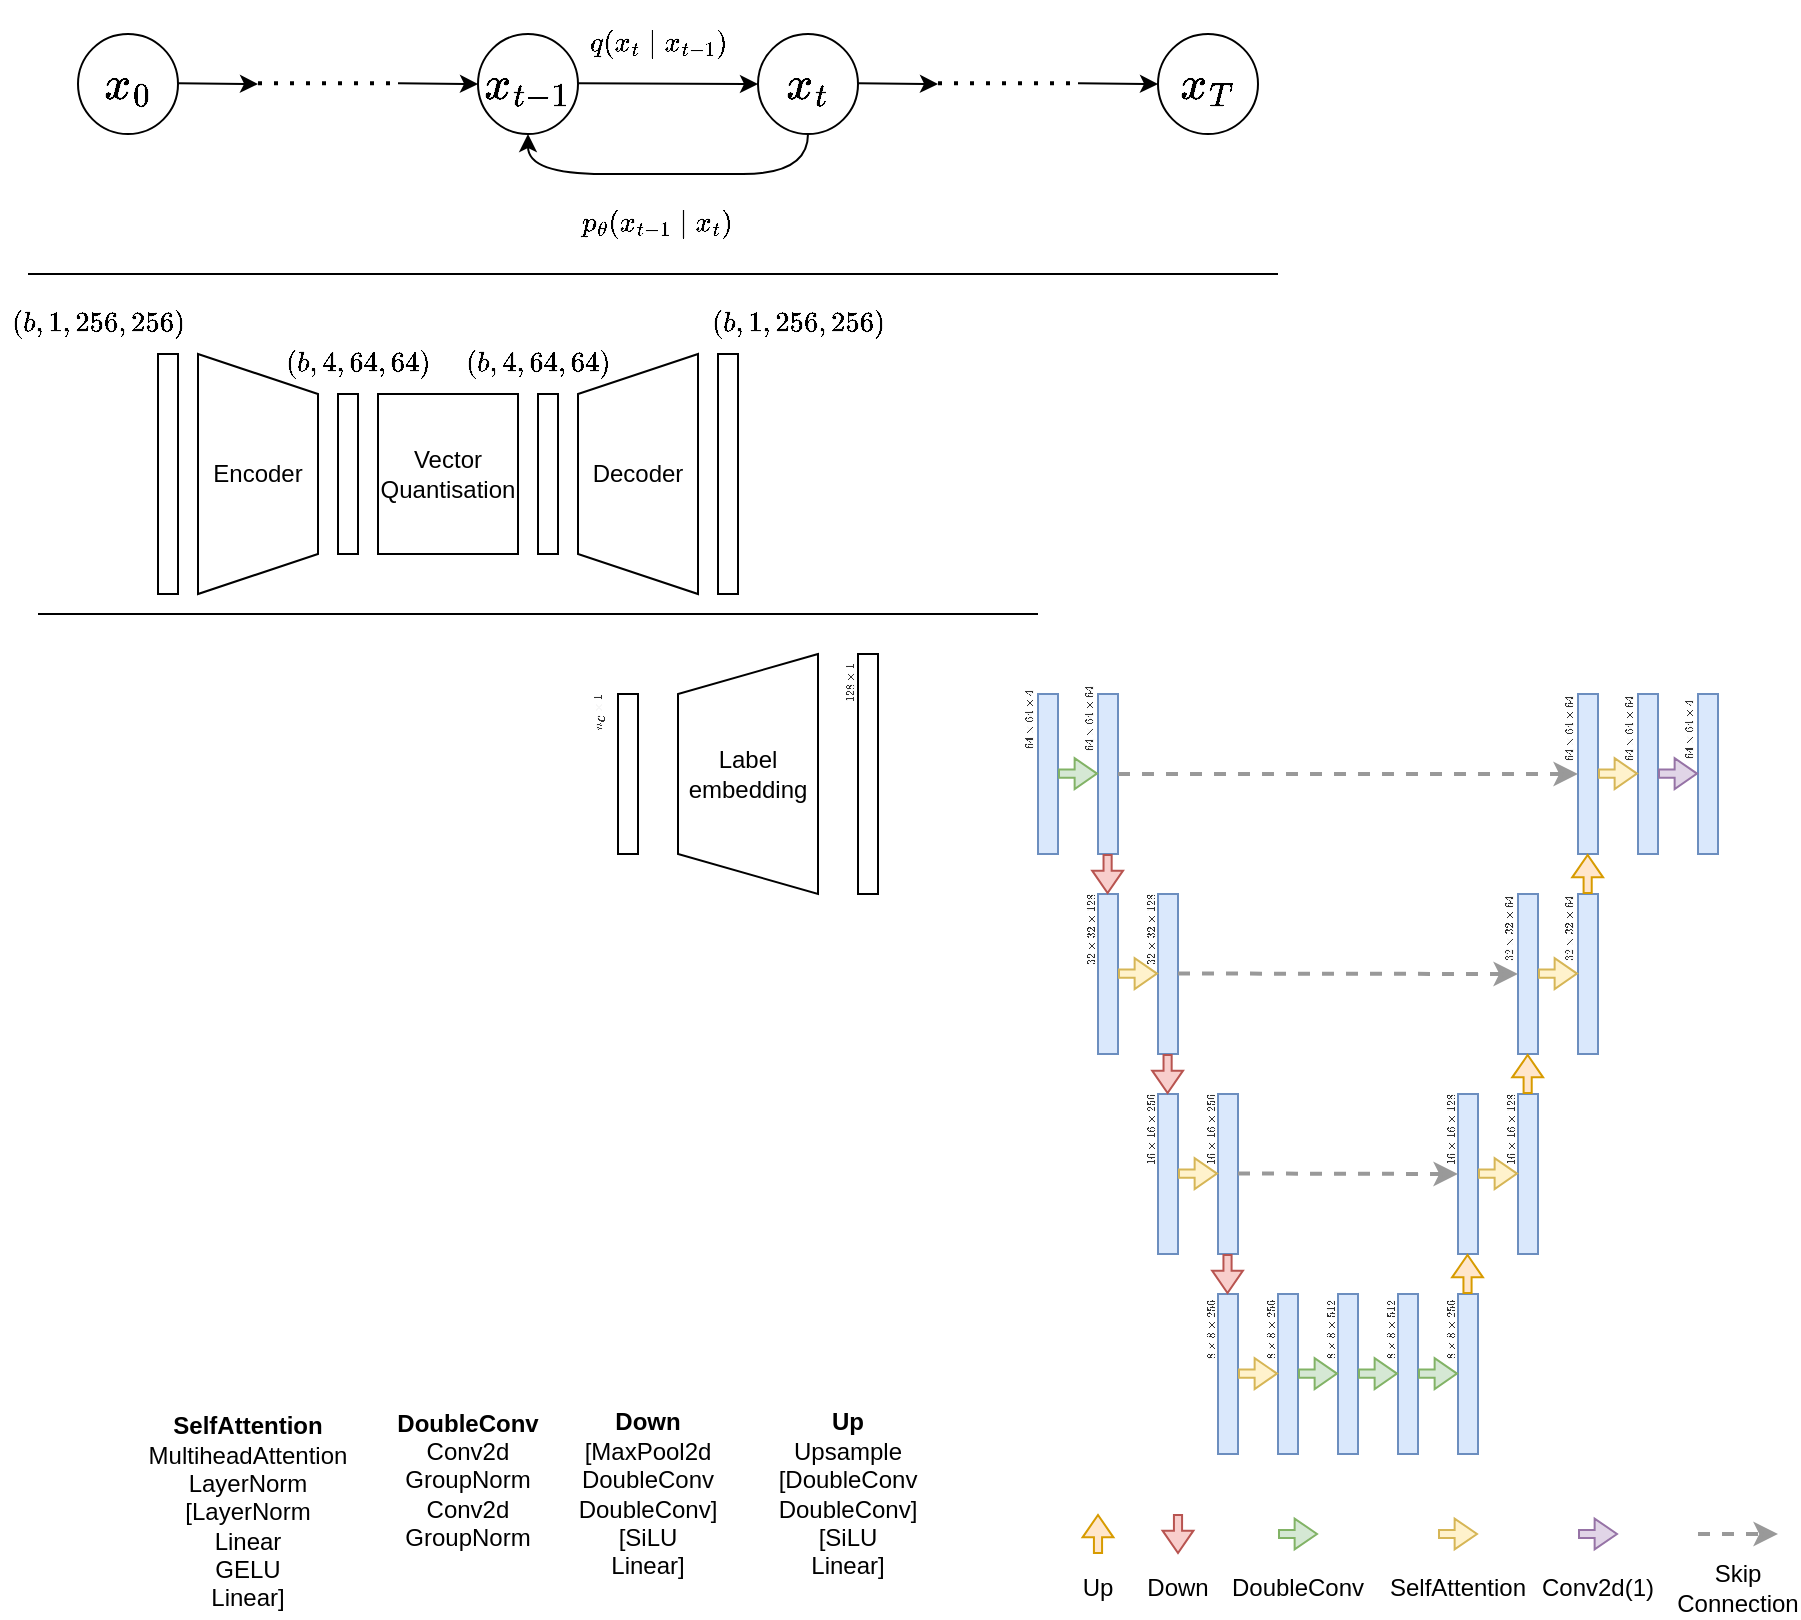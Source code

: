 <mxfile version="24.7.12">
  <diagram name="Page-1" id="cI8d7p_5XgW21QERW94D">
    <mxGraphModel dx="407" dy="211" grid="1" gridSize="10" guides="1" tooltips="1" connect="1" arrows="1" fold="1" page="1" pageScale="1" pageWidth="1169" pageHeight="1654" math="1" shadow="0">
      <root>
        <mxCell id="0" />
        <mxCell id="1" parent="0" />
        <mxCell id="v-ShWHaZnhyQrc3aQkjm-1" value="$$x_0$$" style="ellipse;whiteSpace=wrap;html=1;aspect=fixed;fontSize=20;" parent="1" vertex="1">
          <mxGeometry x="40" y="70" width="50" height="50" as="geometry" />
        </mxCell>
        <mxCell id="tr2L6LvXzopLyFMbQWRh-1" value="$$x_T$$" style="ellipse;whiteSpace=wrap;html=1;aspect=fixed;fontSize=20;" vertex="1" parent="1">
          <mxGeometry x="580" y="70" width="50" height="50" as="geometry" />
        </mxCell>
        <mxCell id="tr2L6LvXzopLyFMbQWRh-2" value="$$x_t$$" style="ellipse;whiteSpace=wrap;html=1;aspect=fixed;fontSize=20;" vertex="1" parent="1">
          <mxGeometry x="380" y="70" width="50" height="50" as="geometry" />
        </mxCell>
        <mxCell id="tr2L6LvXzopLyFMbQWRh-3" value="$$x_{t-1}$$" style="ellipse;whiteSpace=wrap;html=1;aspect=fixed;fontSize=20;" vertex="1" parent="1">
          <mxGeometry x="240" y="70" width="50" height="50" as="geometry" />
        </mxCell>
        <mxCell id="tr2L6LvXzopLyFMbQWRh-4" value="$$q(x_t \mid x_{t-1})$$" style="text;html=1;align=center;verticalAlign=middle;whiteSpace=wrap;rounded=0;" vertex="1" parent="1">
          <mxGeometry x="300" y="60" width="60" height="30" as="geometry" />
        </mxCell>
        <mxCell id="tr2L6LvXzopLyFMbQWRh-5" value="$$p_\theta(x_{t-1} \mid x_t)$$" style="text;html=1;align=center;verticalAlign=middle;whiteSpace=wrap;rounded=0;" vertex="1" parent="1">
          <mxGeometry x="300" y="150" width="60" height="30" as="geometry" />
        </mxCell>
        <mxCell id="tr2L6LvXzopLyFMbQWRh-6" value="" style="endArrow=classic;html=1;rounded=0;entryX=0;entryY=0.5;entryDx=0;entryDy=0;" edge="1" parent="1" target="tr2L6LvXzopLyFMbQWRh-2">
          <mxGeometry width="50" height="50" relative="1" as="geometry">
            <mxPoint x="290" y="94.68" as="sourcePoint" />
            <mxPoint x="340" y="94.68" as="targetPoint" />
          </mxGeometry>
        </mxCell>
        <mxCell id="tr2L6LvXzopLyFMbQWRh-7" value="" style="endArrow=classic;html=1;rounded=0;" edge="1" parent="1">
          <mxGeometry width="50" height="50" relative="1" as="geometry">
            <mxPoint x="90" y="94.68" as="sourcePoint" />
            <mxPoint x="130" y="95" as="targetPoint" />
          </mxGeometry>
        </mxCell>
        <mxCell id="tr2L6LvXzopLyFMbQWRh-8" value="" style="endArrow=classic;html=1;rounded=0;" edge="1" parent="1">
          <mxGeometry width="50" height="50" relative="1" as="geometry">
            <mxPoint x="200" y="94.68" as="sourcePoint" />
            <mxPoint x="240" y="95" as="targetPoint" />
          </mxGeometry>
        </mxCell>
        <mxCell id="tr2L6LvXzopLyFMbQWRh-9" value="" style="endArrow=classic;html=1;rounded=0;" edge="1" parent="1">
          <mxGeometry width="50" height="50" relative="1" as="geometry">
            <mxPoint x="430" y="94.68" as="sourcePoint" />
            <mxPoint x="470" y="95" as="targetPoint" />
          </mxGeometry>
        </mxCell>
        <mxCell id="tr2L6LvXzopLyFMbQWRh-10" value="" style="endArrow=classic;html=1;rounded=0;" edge="1" parent="1">
          <mxGeometry width="50" height="50" relative="1" as="geometry">
            <mxPoint x="540" y="94.68" as="sourcePoint" />
            <mxPoint x="580" y="95" as="targetPoint" />
          </mxGeometry>
        </mxCell>
        <mxCell id="tr2L6LvXzopLyFMbQWRh-11" value="" style="endArrow=none;dashed=1;html=1;dashPattern=1 3;strokeWidth=2;rounded=0;" edge="1" parent="1">
          <mxGeometry width="50" height="50" relative="1" as="geometry">
            <mxPoint x="130" y="94.68" as="sourcePoint" />
            <mxPoint x="200" y="94.68" as="targetPoint" />
          </mxGeometry>
        </mxCell>
        <mxCell id="tr2L6LvXzopLyFMbQWRh-12" value="" style="endArrow=none;dashed=1;html=1;dashPattern=1 3;strokeWidth=2;rounded=0;" edge="1" parent="1">
          <mxGeometry width="50" height="50" relative="1" as="geometry">
            <mxPoint x="470" y="94.68" as="sourcePoint" />
            <mxPoint x="540" y="94.68" as="targetPoint" />
          </mxGeometry>
        </mxCell>
        <mxCell id="tr2L6LvXzopLyFMbQWRh-14" value="" style="curved=1;endArrow=classic;html=1;rounded=0;entryX=0.5;entryY=1;entryDx=0;entryDy=0;exitX=0.5;exitY=1;exitDx=0;exitDy=0;" edge="1" parent="1" source="tr2L6LvXzopLyFMbQWRh-2" target="tr2L6LvXzopLyFMbQWRh-3">
          <mxGeometry width="50" height="50" relative="1" as="geometry">
            <mxPoint x="400" y="130" as="sourcePoint" />
            <mxPoint x="360" y="130" as="targetPoint" />
            <Array as="points">
              <mxPoint x="405" y="140" />
              <mxPoint x="340" y="140" />
              <mxPoint x="265" y="140" />
            </Array>
          </mxGeometry>
        </mxCell>
        <mxCell id="tr2L6LvXzopLyFMbQWRh-15" value="" style="shape=trapezoid;perimeter=trapezoidPerimeter;whiteSpace=wrap;html=1;fixedSize=1;rotation=90;" vertex="1" parent="1">
          <mxGeometry x="70" y="260" width="120" height="60" as="geometry" />
        </mxCell>
        <mxCell id="tr2L6LvXzopLyFMbQWRh-16" value="Vector&lt;br&gt;Quantisation" style="rounded=0;whiteSpace=wrap;html=1;" vertex="1" parent="1">
          <mxGeometry x="190" y="250" width="70" height="80" as="geometry" />
        </mxCell>
        <mxCell id="tr2L6LvXzopLyFMbQWRh-17" value="" style="rounded=0;whiteSpace=wrap;html=1;" vertex="1" parent="1">
          <mxGeometry x="80" y="230" width="10" height="120" as="geometry" />
        </mxCell>
        <mxCell id="tr2L6LvXzopLyFMbQWRh-18" value="" style="rounded=0;whiteSpace=wrap;html=1;" vertex="1" parent="1">
          <mxGeometry x="360" y="230" width="10" height="120" as="geometry" />
        </mxCell>
        <mxCell id="tr2L6LvXzopLyFMbQWRh-19" value="" style="shape=trapezoid;perimeter=trapezoidPerimeter;whiteSpace=wrap;html=1;fixedSize=1;rotation=90;flipH=0;flipV=1;" vertex="1" parent="1">
          <mxGeometry x="260" y="260" width="120" height="60" as="geometry" />
        </mxCell>
        <mxCell id="tr2L6LvXzopLyFMbQWRh-20" value="" style="rounded=0;whiteSpace=wrap;html=1;" vertex="1" parent="1">
          <mxGeometry x="270" y="250" width="10" height="80" as="geometry" />
        </mxCell>
        <mxCell id="tr2L6LvXzopLyFMbQWRh-21" value="" style="rounded=0;whiteSpace=wrap;html=1;" vertex="1" parent="1">
          <mxGeometry x="170" y="250" width="10" height="80" as="geometry" />
        </mxCell>
        <mxCell id="tr2L6LvXzopLyFMbQWRh-23" value="Encoder" style="text;html=1;align=center;verticalAlign=middle;whiteSpace=wrap;rounded=0;" vertex="1" parent="1">
          <mxGeometry x="100" y="275" width="60" height="30" as="geometry" />
        </mxCell>
        <mxCell id="tr2L6LvXzopLyFMbQWRh-24" value="Decoder" style="text;html=1;align=center;verticalAlign=middle;whiteSpace=wrap;rounded=0;" vertex="1" parent="1">
          <mxGeometry x="290" y="275" width="60" height="30" as="geometry" />
        </mxCell>
        <mxCell id="tr2L6LvXzopLyFMbQWRh-25" value="$$(b,1,256,256)$$" style="text;html=1;align=center;verticalAlign=middle;whiteSpace=wrap;rounded=0;" vertex="1" parent="1">
          <mxGeometry x="20" y="200" width="60" height="30" as="geometry" />
        </mxCell>
        <mxCell id="tr2L6LvXzopLyFMbQWRh-26" value="$$(b,4,64,64)$$" style="text;html=1;align=center;verticalAlign=middle;whiteSpace=wrap;rounded=0;" vertex="1" parent="1">
          <mxGeometry x="150" y="220" width="60" height="30" as="geometry" />
        </mxCell>
        <mxCell id="tr2L6LvXzopLyFMbQWRh-27" value="$$(b,4,64,64)$$" style="text;html=1;align=center;verticalAlign=middle;whiteSpace=wrap;rounded=0;" vertex="1" parent="1">
          <mxGeometry x="240" y="220" width="60" height="30" as="geometry" />
        </mxCell>
        <mxCell id="tr2L6LvXzopLyFMbQWRh-28" value="$$(b,1,256,256)$$" style="text;html=1;align=center;verticalAlign=middle;whiteSpace=wrap;rounded=0;" vertex="1" parent="1">
          <mxGeometry x="370" y="200" width="60" height="30" as="geometry" />
        </mxCell>
        <mxCell id="tr2L6LvXzopLyFMbQWRh-33" value="Up" style="text;html=1;align=center;verticalAlign=middle;whiteSpace=wrap;rounded=0;" vertex="1" parent="1">
          <mxGeometry x="520" y="832" width="60" height="30" as="geometry" />
        </mxCell>
        <mxCell id="tr2L6LvXzopLyFMbQWRh-34" value="SelfAttention" style="text;html=1;align=center;verticalAlign=middle;whiteSpace=wrap;rounded=0;" vertex="1" parent="1">
          <mxGeometry x="700" y="832" width="60" height="30" as="geometry" />
        </mxCell>
        <mxCell id="tr2L6LvXzopLyFMbQWRh-35" value="DoubleConv" style="text;html=1;align=center;verticalAlign=middle;whiteSpace=wrap;rounded=0;" vertex="1" parent="1">
          <mxGeometry x="620" y="832" width="60" height="30" as="geometry" />
        </mxCell>
        <mxCell id="tr2L6LvXzopLyFMbQWRh-36" value="Down" style="text;html=1;align=center;verticalAlign=middle;whiteSpace=wrap;rounded=0;" vertex="1" parent="1">
          <mxGeometry x="560" y="832" width="60" height="30" as="geometry" />
        </mxCell>
        <mxCell id="tr2L6LvXzopLyFMbQWRh-37" value="Conv2d(1)" style="text;html=1;align=center;verticalAlign=middle;whiteSpace=wrap;rounded=0;" vertex="1" parent="1">
          <mxGeometry x="770" y="832" width="60" height="30" as="geometry" />
        </mxCell>
        <mxCell id="tr2L6LvXzopLyFMbQWRh-39" value="" style="shape=flexArrow;endArrow=classic;html=1;rounded=0;width=4.074;endSize=3.393;endWidth=10.343;fillColor=#ffe6cc;strokeColor=#d79b00;" edge="1" parent="1">
          <mxGeometry width="50" height="50" relative="1" as="geometry">
            <mxPoint x="550" y="830" as="sourcePoint" />
            <mxPoint x="550" y="810" as="targetPoint" />
          </mxGeometry>
        </mxCell>
        <mxCell id="tr2L6LvXzopLyFMbQWRh-40" value="" style="rounded=0;whiteSpace=wrap;html=1;fillColor=#dae8fc;strokeColor=#6c8ebf;" vertex="1" parent="1">
          <mxGeometry x="520" y="400" width="10" height="80" as="geometry" />
        </mxCell>
        <mxCell id="tr2L6LvXzopLyFMbQWRh-41" value="" style="rounded=0;whiteSpace=wrap;html=1;fillColor=#dae8fc;strokeColor=#6c8ebf;" vertex="1" parent="1">
          <mxGeometry x="550" y="400" width="10" height="80" as="geometry" />
        </mxCell>
        <mxCell id="tr2L6LvXzopLyFMbQWRh-42" value="" style="rounded=0;whiteSpace=wrap;html=1;fillColor=#dae8fc;strokeColor=#6c8ebf;" vertex="1" parent="1">
          <mxGeometry x="550" y="500" width="10" height="80" as="geometry" />
        </mxCell>
        <mxCell id="tr2L6LvXzopLyFMbQWRh-43" value="" style="rounded=0;whiteSpace=wrap;html=1;fillColor=#dae8fc;strokeColor=#6c8ebf;" vertex="1" parent="1">
          <mxGeometry x="580" y="500" width="10" height="80" as="geometry" />
        </mxCell>
        <mxCell id="tr2L6LvXzopLyFMbQWRh-44" value="" style="rounded=0;whiteSpace=wrap;html=1;fillColor=#dae8fc;strokeColor=#6c8ebf;" vertex="1" parent="1">
          <mxGeometry x="580" y="600" width="10" height="80" as="geometry" />
        </mxCell>
        <mxCell id="tr2L6LvXzopLyFMbQWRh-45" value="" style="rounded=0;whiteSpace=wrap;html=1;fillColor=#dae8fc;strokeColor=#6c8ebf;" vertex="1" parent="1">
          <mxGeometry x="610" y="600" width="10" height="80" as="geometry" />
        </mxCell>
        <mxCell id="tr2L6LvXzopLyFMbQWRh-46" value="" style="rounded=0;whiteSpace=wrap;html=1;fillColor=#dae8fc;strokeColor=#6c8ebf;" vertex="1" parent="1">
          <mxGeometry x="610" y="700" width="10" height="80" as="geometry" />
        </mxCell>
        <mxCell id="tr2L6LvXzopLyFMbQWRh-47" value="" style="rounded=0;whiteSpace=wrap;html=1;fillColor=#dae8fc;strokeColor=#6c8ebf;" vertex="1" parent="1">
          <mxGeometry x="640" y="700" width="10" height="80" as="geometry" />
        </mxCell>
        <mxCell id="tr2L6LvXzopLyFMbQWRh-48" value="" style="rounded=0;whiteSpace=wrap;html=1;fillColor=#dae8fc;strokeColor=#6c8ebf;" vertex="1" parent="1">
          <mxGeometry x="670" y="700" width="10" height="80" as="geometry" />
        </mxCell>
        <mxCell id="tr2L6LvXzopLyFMbQWRh-49" value="" style="rounded=0;whiteSpace=wrap;html=1;fillColor=#dae8fc;strokeColor=#6c8ebf;" vertex="1" parent="1">
          <mxGeometry x="700" y="700" width="10" height="80" as="geometry" />
        </mxCell>
        <mxCell id="tr2L6LvXzopLyFMbQWRh-50" value="" style="rounded=0;whiteSpace=wrap;html=1;fillColor=#dae8fc;strokeColor=#6c8ebf;" vertex="1" parent="1">
          <mxGeometry x="730" y="700" width="10" height="80" as="geometry" />
        </mxCell>
        <mxCell id="tr2L6LvXzopLyFMbQWRh-51" value="" style="rounded=0;whiteSpace=wrap;html=1;fillColor=#dae8fc;strokeColor=#6c8ebf;" vertex="1" parent="1">
          <mxGeometry x="730" y="600" width="10" height="80" as="geometry" />
        </mxCell>
        <mxCell id="tr2L6LvXzopLyFMbQWRh-52" value="" style="rounded=0;whiteSpace=wrap;html=1;fillColor=#dae8fc;strokeColor=#6c8ebf;" vertex="1" parent="1">
          <mxGeometry x="760" y="600" width="10" height="80" as="geometry" />
        </mxCell>
        <mxCell id="tr2L6LvXzopLyFMbQWRh-53" value="" style="rounded=0;whiteSpace=wrap;html=1;fillColor=#dae8fc;strokeColor=#6c8ebf;" vertex="1" parent="1">
          <mxGeometry x="760" y="500" width="10" height="80" as="geometry" />
        </mxCell>
        <mxCell id="tr2L6LvXzopLyFMbQWRh-54" value="" style="rounded=0;whiteSpace=wrap;html=1;fillColor=#dae8fc;strokeColor=#6c8ebf;" vertex="1" parent="1">
          <mxGeometry x="790" y="500" width="10" height="80" as="geometry" />
        </mxCell>
        <mxCell id="tr2L6LvXzopLyFMbQWRh-56" value="" style="rounded=0;whiteSpace=wrap;html=1;fillColor=#dae8fc;strokeColor=#6c8ebf;" vertex="1" parent="1">
          <mxGeometry x="790" y="400" width="10" height="80" as="geometry" />
        </mxCell>
        <mxCell id="tr2L6LvXzopLyFMbQWRh-57" value="" style="rounded=0;whiteSpace=wrap;html=1;fillColor=#dae8fc;strokeColor=#6c8ebf;" vertex="1" parent="1">
          <mxGeometry x="820" y="400" width="10" height="80" as="geometry" />
        </mxCell>
        <mxCell id="tr2L6LvXzopLyFMbQWRh-58" value="" style="rounded=0;whiteSpace=wrap;html=1;fillColor=#dae8fc;strokeColor=#6c8ebf;" vertex="1" parent="1">
          <mxGeometry x="850" y="400" width="10" height="80" as="geometry" />
        </mxCell>
        <mxCell id="tr2L6LvXzopLyFMbQWRh-59" value="" style="shape=flexArrow;endArrow=classic;html=1;rounded=0;width=4.074;endSize=3.393;endWidth=10.343;fillColor=#f8cecc;strokeColor=#b85450;" edge="1" parent="1">
          <mxGeometry width="50" height="50" relative="1" as="geometry">
            <mxPoint x="590" y="810" as="sourcePoint" />
            <mxPoint x="590" y="830" as="targetPoint" />
          </mxGeometry>
        </mxCell>
        <mxCell id="tr2L6LvXzopLyFMbQWRh-60" value="" style="shape=flexArrow;endArrow=classic;html=1;rounded=0;width=4.074;endSize=3.393;endWidth=10.343;fillColor=#d5e8d4;strokeColor=#82b366;" edge="1" parent="1">
          <mxGeometry width="50" height="50" relative="1" as="geometry">
            <mxPoint x="640" y="820" as="sourcePoint" />
            <mxPoint x="660" y="820" as="targetPoint" />
          </mxGeometry>
        </mxCell>
        <mxCell id="tr2L6LvXzopLyFMbQWRh-61" value="" style="shape=flexArrow;endArrow=classic;html=1;rounded=0;width=4.074;endSize=3.393;endWidth=10.343;fillColor=#fff2cc;strokeColor=#d6b656;" edge="1" parent="1">
          <mxGeometry width="50" height="50" relative="1" as="geometry">
            <mxPoint x="720" y="820" as="sourcePoint" />
            <mxPoint x="740" y="820" as="targetPoint" />
          </mxGeometry>
        </mxCell>
        <mxCell id="tr2L6LvXzopLyFMbQWRh-62" value="" style="shape=flexArrow;endArrow=classic;html=1;rounded=0;width=4.074;endSize=3.393;endWidth=10.343;fillColor=#e1d5e7;strokeColor=#9673a6;" edge="1" parent="1">
          <mxGeometry width="50" height="50" relative="1" as="geometry">
            <mxPoint x="790" y="820" as="sourcePoint" />
            <mxPoint x="810" y="820" as="targetPoint" />
          </mxGeometry>
        </mxCell>
        <mxCell id="tr2L6LvXzopLyFMbQWRh-63" value="" style="shape=flexArrow;endArrow=classic;html=1;rounded=0;width=4.074;endSize=3.393;endWidth=10.343;fillColor=#d5e8d4;strokeColor=#82b366;" edge="1" parent="1">
          <mxGeometry width="50" height="50" relative="1" as="geometry">
            <mxPoint x="530" y="439.8" as="sourcePoint" />
            <mxPoint x="550" y="439.8" as="targetPoint" />
          </mxGeometry>
        </mxCell>
        <mxCell id="tr2L6LvXzopLyFMbQWRh-64" value="" style="shape=flexArrow;endArrow=classic;html=1;rounded=0;width=4.074;endSize=3.393;endWidth=10.343;fillColor=#fff2cc;strokeColor=#d6b656;" edge="1" parent="1">
          <mxGeometry width="50" height="50" relative="1" as="geometry">
            <mxPoint x="560" y="539.8" as="sourcePoint" />
            <mxPoint x="580" y="539.8" as="targetPoint" />
          </mxGeometry>
        </mxCell>
        <mxCell id="tr2L6LvXzopLyFMbQWRh-65" value="" style="shape=flexArrow;endArrow=classic;html=1;rounded=0;width=4.074;endSize=3.393;endWidth=10.343;fillColor=#fff2cc;strokeColor=#d6b656;" edge="1" parent="1">
          <mxGeometry width="50" height="50" relative="1" as="geometry">
            <mxPoint x="590" y="639.8" as="sourcePoint" />
            <mxPoint x="610" y="639.8" as="targetPoint" />
          </mxGeometry>
        </mxCell>
        <mxCell id="tr2L6LvXzopLyFMbQWRh-66" value="" style="shape=flexArrow;endArrow=classic;html=1;rounded=0;width=4.074;endSize=3.393;endWidth=10.343;fillColor=#fff2cc;strokeColor=#d6b656;" edge="1" parent="1">
          <mxGeometry width="50" height="50" relative="1" as="geometry">
            <mxPoint x="620" y="739.8" as="sourcePoint" />
            <mxPoint x="640" y="739.8" as="targetPoint" />
          </mxGeometry>
        </mxCell>
        <mxCell id="tr2L6LvXzopLyFMbQWRh-67" value="" style="shape=flexArrow;endArrow=classic;html=1;rounded=0;width=4.074;endSize=3.393;endWidth=10.343;fillColor=#d5e8d4;strokeColor=#82b366;" edge="1" parent="1">
          <mxGeometry width="50" height="50" relative="1" as="geometry">
            <mxPoint x="650" y="739.8" as="sourcePoint" />
            <mxPoint x="670" y="739.8" as="targetPoint" />
          </mxGeometry>
        </mxCell>
        <mxCell id="tr2L6LvXzopLyFMbQWRh-68" value="" style="shape=flexArrow;endArrow=classic;html=1;rounded=0;width=4.074;endSize=3.393;endWidth=10.343;fillColor=#d5e8d4;strokeColor=#82b366;" edge="1" parent="1">
          <mxGeometry width="50" height="50" relative="1" as="geometry">
            <mxPoint x="680" y="739.8" as="sourcePoint" />
            <mxPoint x="700" y="739.8" as="targetPoint" />
          </mxGeometry>
        </mxCell>
        <mxCell id="tr2L6LvXzopLyFMbQWRh-69" value="" style="shape=flexArrow;endArrow=classic;html=1;rounded=0;width=4.074;endSize=3.393;endWidth=10.343;fillColor=#d5e8d4;strokeColor=#82b366;" edge="1" parent="1">
          <mxGeometry width="50" height="50" relative="1" as="geometry">
            <mxPoint x="710" y="739.8" as="sourcePoint" />
            <mxPoint x="730" y="739.8" as="targetPoint" />
          </mxGeometry>
        </mxCell>
        <mxCell id="tr2L6LvXzopLyFMbQWRh-70" value="" style="shape=flexArrow;endArrow=classic;html=1;rounded=0;width=4.074;endSize=3.393;endWidth=10.343;fillColor=#fff2cc;strokeColor=#d6b656;" edge="1" parent="1">
          <mxGeometry width="50" height="50" relative="1" as="geometry">
            <mxPoint x="740" y="639.8" as="sourcePoint" />
            <mxPoint x="760" y="639.8" as="targetPoint" />
          </mxGeometry>
        </mxCell>
        <mxCell id="tr2L6LvXzopLyFMbQWRh-71" value="" style="shape=flexArrow;endArrow=classic;html=1;rounded=0;width=4.074;endSize=3.393;endWidth=10.343;fillColor=#fff2cc;strokeColor=#d6b656;" edge="1" parent="1">
          <mxGeometry width="50" height="50" relative="1" as="geometry">
            <mxPoint x="770" y="539.8" as="sourcePoint" />
            <mxPoint x="790" y="539.8" as="targetPoint" />
          </mxGeometry>
        </mxCell>
        <mxCell id="tr2L6LvXzopLyFMbQWRh-72" value="" style="shape=flexArrow;endArrow=classic;html=1;rounded=0;width=4.074;endSize=3.393;endWidth=10.343;fillColor=#fff2cc;strokeColor=#d6b656;" edge="1" parent="1">
          <mxGeometry width="50" height="50" relative="1" as="geometry">
            <mxPoint x="800" y="439.8" as="sourcePoint" />
            <mxPoint x="820" y="439.8" as="targetPoint" />
          </mxGeometry>
        </mxCell>
        <mxCell id="tr2L6LvXzopLyFMbQWRh-73" value="" style="shape=flexArrow;endArrow=classic;html=1;rounded=0;width=4.074;endSize=3.393;endWidth=10.343;fillColor=#e1d5e7;strokeColor=#9673a6;" edge="1" parent="1">
          <mxGeometry width="50" height="50" relative="1" as="geometry">
            <mxPoint x="830" y="439.8" as="sourcePoint" />
            <mxPoint x="850" y="439.8" as="targetPoint" />
          </mxGeometry>
        </mxCell>
        <mxCell id="tr2L6LvXzopLyFMbQWRh-74" value="" style="shape=flexArrow;endArrow=classic;html=1;rounded=0;width=4.074;endSize=3.393;endWidth=10.343;fillColor=#f8cecc;strokeColor=#b85450;" edge="1" parent="1">
          <mxGeometry width="50" height="50" relative="1" as="geometry">
            <mxPoint x="554.8" y="480" as="sourcePoint" />
            <mxPoint x="554.8" y="500" as="targetPoint" />
          </mxGeometry>
        </mxCell>
        <mxCell id="tr2L6LvXzopLyFMbQWRh-75" value="" style="shape=flexArrow;endArrow=classic;html=1;rounded=0;width=4.074;endSize=3.393;endWidth=10.343;fillColor=#f8cecc;strokeColor=#b85450;" edge="1" parent="1">
          <mxGeometry width="50" height="50" relative="1" as="geometry">
            <mxPoint x="584.8" y="580" as="sourcePoint" />
            <mxPoint x="584.8" y="600" as="targetPoint" />
          </mxGeometry>
        </mxCell>
        <mxCell id="tr2L6LvXzopLyFMbQWRh-76" value="" style="shape=flexArrow;endArrow=classic;html=1;rounded=0;width=4.074;endSize=3.393;endWidth=10.343;fillColor=#f8cecc;strokeColor=#b85450;" edge="1" parent="1">
          <mxGeometry width="50" height="50" relative="1" as="geometry">
            <mxPoint x="614.76" y="680" as="sourcePoint" />
            <mxPoint x="614.76" y="700" as="targetPoint" />
          </mxGeometry>
        </mxCell>
        <mxCell id="tr2L6LvXzopLyFMbQWRh-77" value="" style="shape=flexArrow;endArrow=classic;html=1;rounded=0;width=4.074;endSize=3.393;endWidth=10.343;fillColor=#ffe6cc;strokeColor=#d79b00;" edge="1" parent="1">
          <mxGeometry width="50" height="50" relative="1" as="geometry">
            <mxPoint x="734.76" y="700" as="sourcePoint" />
            <mxPoint x="734.76" y="680" as="targetPoint" />
          </mxGeometry>
        </mxCell>
        <mxCell id="tr2L6LvXzopLyFMbQWRh-78" value="" style="shape=flexArrow;endArrow=classic;html=1;rounded=0;width=4.074;endSize=3.393;endWidth=10.343;fillColor=#ffe6cc;strokeColor=#d79b00;" edge="1" parent="1">
          <mxGeometry width="50" height="50" relative="1" as="geometry">
            <mxPoint x="764.83" y="600" as="sourcePoint" />
            <mxPoint x="764.83" y="580" as="targetPoint" />
          </mxGeometry>
        </mxCell>
        <mxCell id="tr2L6LvXzopLyFMbQWRh-79" value="" style="shape=flexArrow;endArrow=classic;html=1;rounded=0;width=4.074;endSize=3.393;endWidth=10.343;fillColor=#ffe6cc;strokeColor=#d79b00;" edge="1" parent="1">
          <mxGeometry width="50" height="50" relative="1" as="geometry">
            <mxPoint x="794.83" y="500" as="sourcePoint" />
            <mxPoint x="794.83" y="480" as="targetPoint" />
          </mxGeometry>
        </mxCell>
        <mxCell id="tr2L6LvXzopLyFMbQWRh-82" value="" style="endArrow=none;html=1;rounded=0;" edge="1" parent="1">
          <mxGeometry width="50" height="50" relative="1" as="geometry">
            <mxPoint x="20" y="360" as="sourcePoint" />
            <mxPoint x="520" y="360" as="targetPoint" />
          </mxGeometry>
        </mxCell>
        <mxCell id="tr2L6LvXzopLyFMbQWRh-83" value="" style="endArrow=none;html=1;rounded=0;" edge="1" parent="1">
          <mxGeometry width="50" height="50" relative="1" as="geometry">
            <mxPoint x="15" y="190" as="sourcePoint" />
            <mxPoint x="640" y="190" as="targetPoint" />
          </mxGeometry>
        </mxCell>
        <mxCell id="tr2L6LvXzopLyFMbQWRh-84" value="" style="shape=trapezoid;perimeter=trapezoidPerimeter;whiteSpace=wrap;html=1;fixedSize=1;rotation=90;flipH=0;flipV=1;" vertex="1" parent="1">
          <mxGeometry x="315" y="405" width="120" height="70" as="geometry" />
        </mxCell>
        <mxCell id="tr2L6LvXzopLyFMbQWRh-85" value="Label embedding" style="text;html=1;align=center;verticalAlign=middle;whiteSpace=wrap;rounded=0;" vertex="1" parent="1">
          <mxGeometry x="345" y="425" width="60" height="30" as="geometry" />
        </mxCell>
        <mxCell id="tr2L6LvXzopLyFMbQWRh-86" value="" style="endArrow=classic;html=1;rounded=0;dashed=1;fillColor=#f5f5f5;strokeColor=#999999;strokeWidth=2;" edge="1" parent="1">
          <mxGeometry width="50" height="50" relative="1" as="geometry">
            <mxPoint x="850" y="820" as="sourcePoint" />
            <mxPoint x="890" y="820" as="targetPoint" />
          </mxGeometry>
        </mxCell>
        <mxCell id="tr2L6LvXzopLyFMbQWRh-87" value="Skip Connection" style="text;html=1;align=center;verticalAlign=middle;whiteSpace=wrap;rounded=0;" vertex="1" parent="1">
          <mxGeometry x="840" y="832" width="60" height="30" as="geometry" />
        </mxCell>
        <mxCell id="tr2L6LvXzopLyFMbQWRh-88" value="" style="endArrow=classic;html=1;rounded=0;dashed=1;fillColor=#f5f5f5;strokeColor=#999999;exitX=1;exitY=0.5;exitDx=0;exitDy=0;entryX=0;entryY=0.5;entryDx=0;entryDy=0;strokeWidth=2;" edge="1" parent="1" source="tr2L6LvXzopLyFMbQWRh-41" target="tr2L6LvXzopLyFMbQWRh-56">
          <mxGeometry width="50" height="50" relative="1" as="geometry">
            <mxPoint x="600" y="439.58" as="sourcePoint" />
            <mxPoint x="640" y="439.58" as="targetPoint" />
          </mxGeometry>
        </mxCell>
        <mxCell id="tr2L6LvXzopLyFMbQWRh-89" value="" style="endArrow=classic;html=1;rounded=0;dashed=1;fillColor=#f5f5f5;strokeColor=#999999;exitX=1;exitY=0.5;exitDx=0;exitDy=0;strokeWidth=2;" edge="1" parent="1">
          <mxGeometry width="50" height="50" relative="1" as="geometry">
            <mxPoint x="590" y="539.76" as="sourcePoint" />
            <mxPoint x="760" y="540" as="targetPoint" />
          </mxGeometry>
        </mxCell>
        <mxCell id="tr2L6LvXzopLyFMbQWRh-90" value="" style="endArrow=classic;html=1;rounded=0;dashed=1;fillColor=#f5f5f5;strokeColor=#999999;exitX=1;exitY=0.5;exitDx=0;exitDy=0;strokeWidth=2;" edge="1" parent="1">
          <mxGeometry width="50" height="50" relative="1" as="geometry">
            <mxPoint x="620" y="639.76" as="sourcePoint" />
            <mxPoint x="730" y="640" as="targetPoint" />
          </mxGeometry>
        </mxCell>
        <mxCell id="tr2L6LvXzopLyFMbQWRh-91" value="" style="rounded=0;whiteSpace=wrap;html=1;" vertex="1" parent="1">
          <mxGeometry x="310" y="400" width="10" height="80" as="geometry" />
        </mxCell>
        <mxCell id="tr2L6LvXzopLyFMbQWRh-92" value="" style="rounded=0;whiteSpace=wrap;html=1;" vertex="1" parent="1">
          <mxGeometry x="430" y="380" width="10" height="120" as="geometry" />
        </mxCell>
        <mxCell id="tr2L6LvXzopLyFMbQWRh-93" value="&lt;div&gt;&lt;b&gt;SelfAttention&lt;br&gt;&lt;/b&gt;MultiheadAttention&lt;/div&gt;&lt;div&gt;&lt;span style=&quot;background-color: initial;&quot;&gt;LayerNorm&lt;/span&gt;&lt;/div&gt;&lt;div&gt;&lt;span style=&quot;background-color: initial;&quot;&gt;[LayerNorm&lt;/span&gt;&lt;/div&gt;&lt;div&gt;&lt;span style=&quot;background-color: initial;&quot;&gt;Linear&lt;/span&gt;&lt;/div&gt;&lt;div&gt;&lt;span style=&quot;background-color: initial;&quot;&gt;GELU&lt;/span&gt;&lt;/div&gt;&lt;div&gt;&lt;span style=&quot;background-color: initial;&quot;&gt;Linear]&lt;/span&gt;&lt;/div&gt;" style="text;html=1;align=center;verticalAlign=middle;whiteSpace=wrap;rounded=0;" vertex="1" parent="1">
          <mxGeometry x="70" y="759" width="110" height="99" as="geometry" />
        </mxCell>
        <mxCell id="tr2L6LvXzopLyFMbQWRh-94" value="&lt;div&gt;&lt;b&gt;DoubleConv&lt;br&gt;&lt;/b&gt;&lt;span style=&quot;background-color: initial;&quot;&gt;Conv2d&lt;br&gt;&lt;/span&gt;&lt;span style=&quot;background-color: initial;&quot;&gt;GroupNorm&lt;br&gt;&lt;/span&gt;&lt;span style=&quot;background-color: initial;&quot;&gt;Conv2d&lt;br&gt;&lt;/span&gt;&lt;span style=&quot;background-color: initial;&quot;&gt;GroupNorm&lt;/span&gt;&lt;/div&gt;" style="text;html=1;align=center;verticalAlign=middle;whiteSpace=wrap;rounded=0;" vertex="1" parent="1">
          <mxGeometry x="180" y="759" width="110" height="68" as="geometry" />
        </mxCell>
        <mxCell id="tr2L6LvXzopLyFMbQWRh-95" value="&lt;b&gt;Down&lt;br&gt;&lt;/b&gt;&lt;div&gt;&lt;span style=&quot;background-color: initial;&quot;&gt;[MaxPool2d&lt;br&gt;&lt;/span&gt;&lt;span style=&quot;background-color: initial;&quot;&gt;DoubleConv&lt;br&gt;&lt;/span&gt;&lt;span style=&quot;background-color: initial;&quot;&gt;DoubleConv]&lt;br&gt;&lt;/span&gt;&lt;span style=&quot;background-color: initial;&quot;&gt;[SiLU&lt;br&gt;&lt;/span&gt;&lt;span style=&quot;background-color: initial;&quot;&gt;Linear]&lt;/span&gt;&lt;/div&gt;" style="text;html=1;align=center;verticalAlign=middle;whiteSpace=wrap;rounded=0;" vertex="1" parent="1">
          <mxGeometry x="270" y="759" width="110" height="81" as="geometry" />
        </mxCell>
        <mxCell id="tr2L6LvXzopLyFMbQWRh-96" value="&lt;b&gt;Up&lt;br&gt;&lt;/b&gt;&lt;div&gt;&lt;div&gt;Upsample&lt;br&gt;&lt;span style=&quot;background-color: initial;&quot;&gt;[DoubleConv&lt;br&gt;&lt;/span&gt;&lt;span style=&quot;background-color: initial;&quot;&gt;DoubleConv]&lt;/span&gt;&lt;/div&gt;&lt;div&gt;&lt;span style=&quot;background-color: initial;&quot;&gt;[&lt;/span&gt;&lt;span style=&quot;background-color: initial;&quot;&gt;SiLU&lt;br&gt;&lt;/span&gt;&lt;span style=&quot;background-color: initial;&quot;&gt;Linear]&lt;/span&gt;&lt;/div&gt;&lt;/div&gt;" style="text;html=1;align=center;verticalAlign=middle;whiteSpace=wrap;rounded=0;" vertex="1" parent="1">
          <mxGeometry x="370" y="759" width="110" height="81" as="geometry" />
        </mxCell>
        <mxCell id="tr2L6LvXzopLyFMbQWRh-99" value="$$64\times64\times4$$" style="text;html=1;align=center;verticalAlign=middle;whiteSpace=wrap;rounded=0;rotation=-90;fontSize=5;fontColor=#333333;" vertex="1" parent="1">
          <mxGeometry x="500" y="405" width="30" height="15" as="geometry" />
        </mxCell>
        <mxCell id="tr2L6LvXzopLyFMbQWRh-100" value="$$64\times64\times64$$" style="text;html=1;align=center;verticalAlign=middle;whiteSpace=wrap;rounded=0;rotation=-90;fontSize=5;fontColor=#333333;" vertex="1" parent="1">
          <mxGeometry x="530" y="405" width="30" height="15" as="geometry" />
        </mxCell>
        <mxCell id="tr2L6LvXzopLyFMbQWRh-101" value="$$32\times32\times128$$" style="text;html=1;align=center;verticalAlign=middle;whiteSpace=wrap;rounded=0;rotation=-90;fontSize=5;fontColor=#333333;" vertex="1" parent="1">
          <mxGeometry x="530" y="510" width="30" height="15" as="geometry" />
        </mxCell>
        <mxCell id="tr2L6LvXzopLyFMbQWRh-102" value="$$32\times32\times128$$" style="text;html=1;align=center;verticalAlign=middle;whiteSpace=wrap;rounded=0;rotation=-90;fontSize=5;fontColor=#333333;" vertex="1" parent="1">
          <mxGeometry x="560" y="510" width="30" height="15" as="geometry" />
        </mxCell>
        <mxCell id="tr2L6LvXzopLyFMbQWRh-103" value="$$16\times16\times256$$" style="text;html=1;align=center;verticalAlign=middle;whiteSpace=wrap;rounded=0;rotation=-90;fontSize=5;fontColor=#333333;" vertex="1" parent="1">
          <mxGeometry x="560" y="610" width="30" height="15" as="geometry" />
        </mxCell>
        <mxCell id="tr2L6LvXzopLyFMbQWRh-104" value="$$16\times16\times256$$" style="text;html=1;align=center;verticalAlign=middle;whiteSpace=wrap;rounded=0;rotation=-90;fontSize=5;fontColor=#333333;" vertex="1" parent="1">
          <mxGeometry x="590" y="610" width="30" height="15" as="geometry" />
        </mxCell>
        <mxCell id="tr2L6LvXzopLyFMbQWRh-105" value="$$8\times8\times256$$" style="text;html=1;align=center;verticalAlign=middle;whiteSpace=wrap;rounded=0;rotation=-90;fontSize=5;fontColor=#333333;" vertex="1" parent="1">
          <mxGeometry x="590" y="710" width="30" height="15" as="geometry" />
        </mxCell>
        <mxCell id="tr2L6LvXzopLyFMbQWRh-106" value="$$8\times8\times256$$" style="text;html=1;align=center;verticalAlign=middle;whiteSpace=wrap;rounded=0;rotation=-90;fontSize=5;fontColor=#333333;" vertex="1" parent="1">
          <mxGeometry x="620" y="710" width="30" height="15" as="geometry" />
        </mxCell>
        <mxCell id="tr2L6LvXzopLyFMbQWRh-107" value="$$8\times8\times512$$" style="text;html=1;align=center;verticalAlign=middle;whiteSpace=wrap;rounded=0;rotation=-90;fontSize=5;fontColor=#333333;" vertex="1" parent="1">
          <mxGeometry x="650" y="710" width="30" height="15" as="geometry" />
        </mxCell>
        <mxCell id="tr2L6LvXzopLyFMbQWRh-108" value="$$8\times8\times512$$" style="text;html=1;align=center;verticalAlign=middle;whiteSpace=wrap;rounded=0;rotation=-90;fontSize=5;fontColor=#333333;" vertex="1" parent="1">
          <mxGeometry x="680" y="710" width="30" height="15" as="geometry" />
        </mxCell>
        <mxCell id="tr2L6LvXzopLyFMbQWRh-109" value="$$8\times8\times256$$" style="text;html=1;align=center;verticalAlign=middle;whiteSpace=wrap;rounded=0;rotation=-90;fontSize=5;fontColor=#333333;" vertex="1" parent="1">
          <mxGeometry x="710" y="710" width="30" height="15" as="geometry" />
        </mxCell>
        <mxCell id="tr2L6LvXzopLyFMbQWRh-110" value="$$16\times16\times128$$" style="text;html=1;align=center;verticalAlign=middle;whiteSpace=wrap;rounded=0;rotation=-90;fontSize=5;fontColor=#333333;" vertex="1" parent="1">
          <mxGeometry x="710" y="610" width="30" height="15" as="geometry" />
        </mxCell>
        <mxCell id="tr2L6LvXzopLyFMbQWRh-111" value="$$16\times16\times128$$" style="text;html=1;align=center;verticalAlign=middle;whiteSpace=wrap;rounded=0;rotation=-90;fontSize=5;fontColor=#333333;" vertex="1" parent="1">
          <mxGeometry x="740" y="610" width="30" height="15" as="geometry" />
        </mxCell>
        <mxCell id="tr2L6LvXzopLyFMbQWRh-112" value="$$32\times32\times64$$" style="text;html=1;align=center;verticalAlign=middle;whiteSpace=wrap;rounded=0;rotation=-90;fontSize=5;fontColor=#333333;" vertex="1" parent="1">
          <mxGeometry x="740" y="510" width="30" height="15" as="geometry" />
        </mxCell>
        <mxCell id="tr2L6LvXzopLyFMbQWRh-113" value="$$32\times32\times64$$" style="text;html=1;align=center;verticalAlign=middle;whiteSpace=wrap;rounded=0;rotation=-90;fontSize=5;fontColor=#333333;" vertex="1" parent="1">
          <mxGeometry x="770" y="510" width="30" height="15" as="geometry" />
        </mxCell>
        <mxCell id="tr2L6LvXzopLyFMbQWRh-114" value="$$64\times64\times64$$" style="text;html=1;align=center;verticalAlign=middle;whiteSpace=wrap;rounded=0;rotation=-90;fontSize=5;fontColor=#333333;" vertex="1" parent="1">
          <mxGeometry x="770" y="410" width="30" height="15" as="geometry" />
        </mxCell>
        <mxCell id="tr2L6LvXzopLyFMbQWRh-115" value="$$64\times64\times64$$" style="text;html=1;align=center;verticalAlign=middle;whiteSpace=wrap;rounded=0;rotation=-90;fontSize=5;fontColor=#333333;" vertex="1" parent="1">
          <mxGeometry x="800" y="410" width="30" height="15" as="geometry" />
        </mxCell>
        <mxCell id="tr2L6LvXzopLyFMbQWRh-116" value="$$64\times64\times4$$" style="text;html=1;align=center;verticalAlign=middle;whiteSpace=wrap;rounded=0;rotation=-90;fontSize=5;fontColor=#333333;" vertex="1" parent="1">
          <mxGeometry x="830" y="410" width="30" height="15" as="geometry" />
        </mxCell>
        <mxCell id="tr2L6LvXzopLyFMbQWRh-119" value="&lt;font color=&quot;#333333&quot;&gt;&lt;span style=&quot;font-size: 5px; text-wrap: wrap;&quot;&gt;$$128\times1$$&lt;/span&gt;&lt;/font&gt;" style="text;html=1;align=center;verticalAlign=middle;resizable=0;points=[];autosize=1;strokeColor=none;fillColor=none;rotation=-90;" vertex="1" parent="1">
          <mxGeometry x="395" y="380" width="60" height="30" as="geometry" />
        </mxCell>
        <mxCell id="tr2L6LvXzopLyFMbQWRh-120" value="&lt;font color=&quot;#333333&quot;&gt;&lt;span style=&quot;font-size: 5px; text-wrap: wrap;&quot;&gt;$$n_{c}\times1$$&lt;/span&gt;&lt;/font&gt;" style="text;html=1;align=center;verticalAlign=middle;resizable=0;points=[];autosize=1;strokeColor=none;fillColor=none;rotation=-90;" vertex="1" parent="1">
          <mxGeometry x="270" y="395" width="60" height="30" as="geometry" />
        </mxCell>
      </root>
    </mxGraphModel>
  </diagram>
</mxfile>
